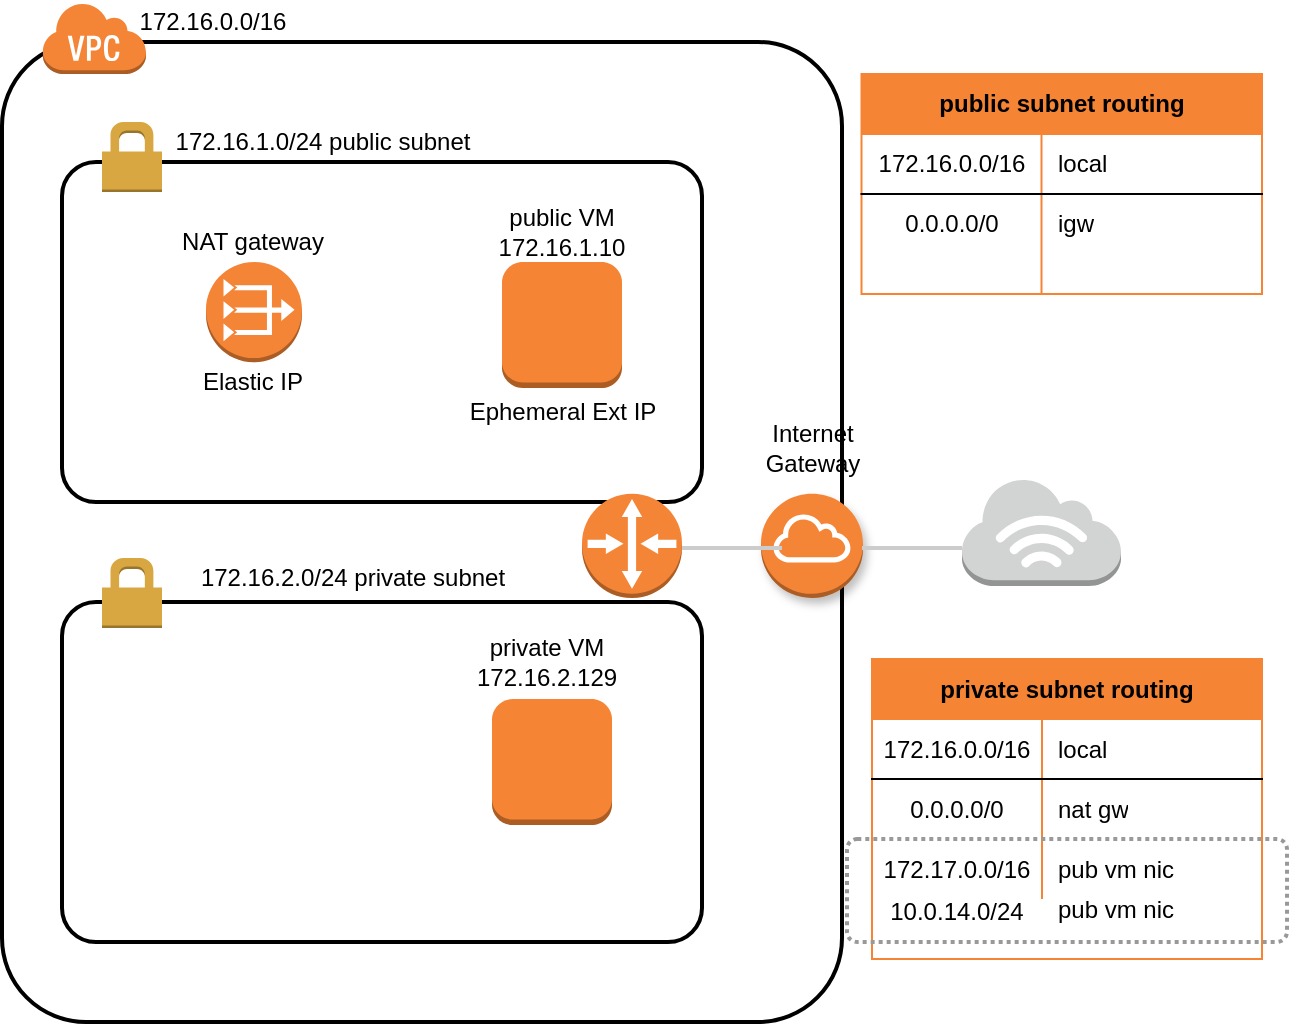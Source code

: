 <mxfile version="14.7.0" type="github">
  <diagram id="69ODIawF1eq9d_DgOKLX" name="Page-1">
    <mxGraphModel dx="973" dy="722" grid="1" gridSize="10" guides="1" tooltips="1" connect="1" arrows="1" fold="1" page="1" pageScale="1" pageWidth="850" pageHeight="1100" math="0" shadow="0">
      <root>
        <mxCell id="0" />
        <mxCell id="1" parent="0" />
        <mxCell id="h7EYVYlZc7-uSzHGC-yd-2" value="" style="rounded=1;arcSize=10;dashed=0;fillColor=none;gradientColor=none;strokeWidth=2;" parent="1" vertex="1">
          <mxGeometry x="180" y="120" width="420" height="490" as="geometry" />
        </mxCell>
        <mxCell id="h7EYVYlZc7-uSzHGC-yd-3" value="" style="dashed=0;html=1;shape=mxgraph.aws3.virtual_private_cloud;fillColor=#F58536;gradientColor=none;dashed=0;" parent="1" vertex="1">
          <mxGeometry x="200" y="100" width="52" height="36" as="geometry" />
        </mxCell>
        <mxCell id="h7EYVYlZc7-uSzHGC-yd-4" value="" style="rounded=1;arcSize=10;dashed=0;fillColor=none;gradientColor=none;strokeWidth=2;" parent="1" vertex="1">
          <mxGeometry x="210" y="180" width="320" height="170" as="geometry" />
        </mxCell>
        <mxCell id="h7EYVYlZc7-uSzHGC-yd-5" value="" style="dashed=0;html=1;shape=mxgraph.aws3.permissions;fillColor=#D9A741;gradientColor=none;dashed=0;" parent="1" vertex="1">
          <mxGeometry x="230" y="160" width="30" height="35" as="geometry" />
        </mxCell>
        <mxCell id="h7EYVYlZc7-uSzHGC-yd-10" value="" style="rounded=1;arcSize=10;dashed=0;fillColor=none;gradientColor=none;strokeWidth=2;" parent="1" vertex="1">
          <mxGeometry x="210" y="400" width="320" height="170" as="geometry" />
        </mxCell>
        <mxCell id="h7EYVYlZc7-uSzHGC-yd-11" value="" style="dashed=0;html=1;shape=mxgraph.aws3.permissions;fillColor=#D9A741;gradientColor=none;dashed=0;" parent="1" vertex="1">
          <mxGeometry x="230" y="378" width="30" height="35" as="geometry" />
        </mxCell>
        <mxCell id="h7EYVYlZc7-uSzHGC-yd-12" value="" style="outlineConnect=0;dashed=0;verticalLabelPosition=bottom;verticalAlign=top;align=center;html=1;shape=mxgraph.aws3.instance;gradientColor=none;strokeColor=#F58534;strokeWidth=1;shadow=0;fillColor=#F58534;" parent="1" vertex="1">
          <mxGeometry x="430" y="230" width="60" height="63" as="geometry" />
        </mxCell>
        <mxCell id="h7EYVYlZc7-uSzHGC-yd-15" value="" style="outlineConnect=0;dashed=0;verticalLabelPosition=bottom;verticalAlign=top;align=center;html=1;shape=mxgraph.aws3.router;fillColor=#F58536;gradientColor=none;" parent="1" vertex="1">
          <mxGeometry x="470" y="345.83" width="50" height="52.17" as="geometry" />
        </mxCell>
        <mxCell id="h7EYVYlZc7-uSzHGC-yd-17" value="172.16.0.0/16" style="text;html=1;align=center;verticalAlign=middle;resizable=0;points=[];autosize=1;strokeColor=none;" parent="1" vertex="1">
          <mxGeometry x="240" y="100" width="90" height="20" as="geometry" />
        </mxCell>
        <mxCell id="h7EYVYlZc7-uSzHGC-yd-20" value="172.16.1.0/24 public subnet" style="text;html=1;align=center;verticalAlign=middle;resizable=0;points=[];autosize=1;strokeColor=none;" parent="1" vertex="1">
          <mxGeometry x="260" y="160" width="160" height="20" as="geometry" />
        </mxCell>
        <mxCell id="h7EYVYlZc7-uSzHGC-yd-21" value="172.16.2.0/24 private subnet" style="text;html=1;align=center;verticalAlign=middle;resizable=0;points=[];autosize=1;strokeColor=none;" parent="1" vertex="1">
          <mxGeometry x="270" y="378" width="170" height="20" as="geometry" />
        </mxCell>
        <mxCell id="V-493F1esPn7OcCI-V61-1" value="&lt;div&gt;private VM&lt;/div&gt;&lt;div&gt;172.16.2.129&lt;/div&gt;" style="text;html=1;strokeColor=none;fillColor=none;align=center;verticalAlign=middle;whiteSpace=wrap;rounded=0;" vertex="1" parent="1">
          <mxGeometry x="425" y="420" width="55" height="20" as="geometry" />
        </mxCell>
        <mxCell id="V-493F1esPn7OcCI-V61-2" value="" style="outlineConnect=0;dashed=0;verticalLabelPosition=bottom;verticalAlign=top;align=center;html=1;shape=mxgraph.aws3.instance;fillColor=#F58534;gradientColor=none;shadow=0;strokeColor=#F58534;strokeWidth=1;" vertex="1" parent="1">
          <mxGeometry x="425" y="448.5" width="60" height="63" as="geometry" />
        </mxCell>
        <mxCell id="V-493F1esPn7OcCI-V61-3" value="&lt;div&gt;public VM&lt;/div&gt;&lt;div&gt;172.16.1.10&lt;/div&gt;" style="text;html=1;strokeColor=none;fillColor=none;align=center;verticalAlign=middle;whiteSpace=wrap;rounded=0;" vertex="1" parent="1">
          <mxGeometry x="435" y="205" width="50" height="20" as="geometry" />
        </mxCell>
        <mxCell id="V-493F1esPn7OcCI-V61-5" value="" style="outlineConnect=0;dashed=0;verticalLabelPosition=bottom;verticalAlign=top;align=center;html=1;shape=mxgraph.aws3.internet_gateway;fillColor=#F58536;gradientColor=none;shadow=1;strokeColor=#F58534;strokeWidth=1;" vertex="1" parent="1">
          <mxGeometry x="559.5" y="345.83" width="51" height="52.17" as="geometry" />
        </mxCell>
        <mxCell id="V-493F1esPn7OcCI-V61-6" value="" style="outlineConnect=0;dashed=0;verticalLabelPosition=bottom;verticalAlign=top;align=center;html=1;shape=mxgraph.aws3.vpc_nat_gateway;fillColor=#F58536;gradientColor=none;shadow=0;strokeColor=#F58534;strokeWidth=1;" vertex="1" parent="1">
          <mxGeometry x="282" y="230" width="48" height="50.09" as="geometry" />
        </mxCell>
        <mxCell id="V-493F1esPn7OcCI-V61-8" value="" style="outlineConnect=0;dashed=0;verticalLabelPosition=bottom;verticalAlign=top;align=center;html=1;shape=mxgraph.aws3.internet_3;fillColor=#D2D3D3;gradientColor=none;shadow=0;strokeColor=#F58534;strokeWidth=1;" vertex="1" parent="1">
          <mxGeometry x="660" y="338" width="79.5" height="54" as="geometry" />
        </mxCell>
        <mxCell id="V-493F1esPn7OcCI-V61-18" value="&lt;div&gt;NAT gateway&lt;/div&gt;" style="text;html=1;align=center;verticalAlign=middle;resizable=0;points=[];autosize=1;strokeColor=none;" vertex="1" parent="1">
          <mxGeometry x="260" y="210" width="90" height="20" as="geometry" />
        </mxCell>
        <mxCell id="V-493F1esPn7OcCI-V61-19" value="&lt;div&gt;Internet&lt;/div&gt;&lt;div&gt;Gateway&lt;/div&gt;" style="text;html=1;align=center;verticalAlign=middle;resizable=0;points=[];autosize=1;strokeColor=none;" vertex="1" parent="1">
          <mxGeometry x="555" y="308.0" width="60" height="30" as="geometry" />
        </mxCell>
        <mxCell id="V-493F1esPn7OcCI-V61-20" value="Elastic IP" style="text;html=1;align=center;verticalAlign=middle;resizable=0;points=[];autosize=1;strokeColor=none;" vertex="1" parent="1">
          <mxGeometry x="270" y="280.09" width="70" height="20" as="geometry" />
        </mxCell>
        <mxCell id="V-493F1esPn7OcCI-V61-36" value="public subnet routing" style="shape=table;html=1;whiteSpace=wrap;startSize=30;container=1;collapsible=0;childLayout=tableLayout;fixedRows=1;rowLines=0;fontStyle=1;align=center;shadow=0;strokeColor=#F58534;strokeWidth=1;fillColor=#F58534;" vertex="1" parent="1">
          <mxGeometry x="609.75" y="136" width="200.25" height="110" as="geometry" />
        </mxCell>
        <mxCell id="V-493F1esPn7OcCI-V61-37" value="" style="shape=partialRectangle;html=1;whiteSpace=wrap;collapsible=0;dropTarget=0;pointerEvents=0;fillColor=none;top=0;left=0;bottom=1;right=0;points=[[0,0.5],[1,0.5]];portConstraint=eastwest;" vertex="1" parent="V-493F1esPn7OcCI-V61-36">
          <mxGeometry y="30" width="200.25" height="30" as="geometry" />
        </mxCell>
        <mxCell id="V-493F1esPn7OcCI-V61-38" value="172.16.0.0/16" style="shape=partialRectangle;html=1;whiteSpace=wrap;connectable=0;fillColor=none;top=0;left=0;bottom=0;right=0;overflow=hidden;" vertex="1" parent="V-493F1esPn7OcCI-V61-37">
          <mxGeometry width="90" height="30" as="geometry" />
        </mxCell>
        <mxCell id="V-493F1esPn7OcCI-V61-39" value="local" style="shape=partialRectangle;html=1;whiteSpace=wrap;connectable=0;fillColor=none;top=0;left=0;bottom=0;right=0;align=left;spacingLeft=6;overflow=hidden;" vertex="1" parent="V-493F1esPn7OcCI-V61-37">
          <mxGeometry x="90" width="110" height="30" as="geometry" />
        </mxCell>
        <mxCell id="V-493F1esPn7OcCI-V61-40" value="" style="shape=partialRectangle;html=1;whiteSpace=wrap;collapsible=0;dropTarget=0;pointerEvents=0;fillColor=none;top=0;left=0;bottom=0;right=0;points=[[0,0.5],[1,0.5]];portConstraint=eastwest;" vertex="1" parent="V-493F1esPn7OcCI-V61-36">
          <mxGeometry y="60" width="200.25" height="30" as="geometry" />
        </mxCell>
        <mxCell id="V-493F1esPn7OcCI-V61-41" value="0.0.0.0/0" style="shape=partialRectangle;html=1;whiteSpace=wrap;connectable=0;fillColor=none;top=0;left=0;bottom=0;right=0;overflow=hidden;" vertex="1" parent="V-493F1esPn7OcCI-V61-40">
          <mxGeometry width="90" height="30" as="geometry" />
        </mxCell>
        <mxCell id="V-493F1esPn7OcCI-V61-42" value="igw" style="shape=partialRectangle;html=1;whiteSpace=wrap;connectable=0;fillColor=none;top=0;left=0;bottom=0;right=0;align=left;spacingLeft=6;overflow=hidden;" vertex="1" parent="V-493F1esPn7OcCI-V61-40">
          <mxGeometry x="90" width="110" height="30" as="geometry" />
        </mxCell>
        <mxCell id="V-493F1esPn7OcCI-V61-43" value="" style="shape=partialRectangle;html=1;whiteSpace=wrap;collapsible=0;dropTarget=0;pointerEvents=0;fillColor=none;top=0;left=0;bottom=0;right=0;points=[[0,0.5],[1,0.5]];portConstraint=eastwest;" vertex="1" parent="V-493F1esPn7OcCI-V61-36">
          <mxGeometry y="90" width="200.25" height="20" as="geometry" />
        </mxCell>
        <mxCell id="V-493F1esPn7OcCI-V61-44" value="" style="shape=partialRectangle;html=1;whiteSpace=wrap;connectable=0;fillColor=none;top=0;left=0;bottom=0;right=0;overflow=hidden;" vertex="1" parent="V-493F1esPn7OcCI-V61-43">
          <mxGeometry width="90" height="20" as="geometry" />
        </mxCell>
        <mxCell id="V-493F1esPn7OcCI-V61-45" value="" style="shape=partialRectangle;html=1;whiteSpace=wrap;connectable=0;fillColor=none;top=0;left=0;bottom=0;right=0;align=left;spacingLeft=6;overflow=hidden;" vertex="1" parent="V-493F1esPn7OcCI-V61-43">
          <mxGeometry x="90" width="110" height="20" as="geometry" />
        </mxCell>
        <mxCell id="V-493F1esPn7OcCI-V61-56" value="private subnet routing" style="shape=table;html=1;whiteSpace=wrap;startSize=30;container=1;collapsible=0;childLayout=tableLayout;fixedRows=1;rowLines=0;fontStyle=1;align=center;shadow=0;strokeColor=#F58534;strokeWidth=1;fillColor=#F58534;" vertex="1" parent="1">
          <mxGeometry x="615" y="428.5" width="195" height="150" as="geometry" />
        </mxCell>
        <mxCell id="V-493F1esPn7OcCI-V61-57" value="" style="shape=partialRectangle;html=1;whiteSpace=wrap;collapsible=0;dropTarget=0;pointerEvents=0;fillColor=none;top=0;left=0;bottom=1;right=0;points=[[0,0.5],[1,0.5]];portConstraint=eastwest;" vertex="1" parent="V-493F1esPn7OcCI-V61-56">
          <mxGeometry y="30" width="195" height="30" as="geometry" />
        </mxCell>
        <mxCell id="V-493F1esPn7OcCI-V61-58" value="172.16.0.0/16" style="shape=partialRectangle;html=1;whiteSpace=wrap;connectable=0;fillColor=none;top=0;left=0;bottom=0;right=0;overflow=hidden;" vertex="1" parent="V-493F1esPn7OcCI-V61-57">
          <mxGeometry width="85" height="30" as="geometry" />
        </mxCell>
        <mxCell id="V-493F1esPn7OcCI-V61-59" value="local" style="shape=partialRectangle;html=1;whiteSpace=wrap;connectable=0;fillColor=none;top=0;left=0;bottom=0;right=0;align=left;spacingLeft=6;overflow=hidden;" vertex="1" parent="V-493F1esPn7OcCI-V61-57">
          <mxGeometry x="85" width="110" height="30" as="geometry" />
        </mxCell>
        <mxCell id="V-493F1esPn7OcCI-V61-60" value="" style="shape=partialRectangle;html=1;whiteSpace=wrap;collapsible=0;dropTarget=0;pointerEvents=0;fillColor=none;top=0;left=0;bottom=0;right=0;points=[[0,0.5],[1,0.5]];portConstraint=eastwest;" vertex="1" parent="V-493F1esPn7OcCI-V61-56">
          <mxGeometry y="60" width="195" height="30" as="geometry" />
        </mxCell>
        <mxCell id="V-493F1esPn7OcCI-V61-61" value="0.0.0.0/0" style="shape=partialRectangle;html=1;whiteSpace=wrap;connectable=0;fillColor=none;top=0;left=0;bottom=0;right=0;overflow=hidden;" vertex="1" parent="V-493F1esPn7OcCI-V61-60">
          <mxGeometry width="85" height="30" as="geometry" />
        </mxCell>
        <mxCell id="V-493F1esPn7OcCI-V61-62" value="nat gw" style="shape=partialRectangle;html=1;whiteSpace=wrap;connectable=0;fillColor=none;top=0;left=0;bottom=0;right=0;align=left;spacingLeft=6;overflow=hidden;" vertex="1" parent="V-493F1esPn7OcCI-V61-60">
          <mxGeometry x="85" width="110" height="30" as="geometry" />
        </mxCell>
        <mxCell id="V-493F1esPn7OcCI-V61-63" value="" style="shape=partialRectangle;html=1;whiteSpace=wrap;collapsible=0;dropTarget=0;pointerEvents=0;fillColor=none;top=0;left=0;bottom=0;right=0;points=[[0,0.5],[1,0.5]];portConstraint=eastwest;" vertex="1" parent="V-493F1esPn7OcCI-V61-56">
          <mxGeometry y="90" width="195" height="30" as="geometry" />
        </mxCell>
        <mxCell id="V-493F1esPn7OcCI-V61-64" value="172.17.0.0/16" style="shape=partialRectangle;html=1;whiteSpace=wrap;connectable=0;top=0;left=0;bottom=0;right=0;overflow=hidden;fillColor=none;" vertex="1" parent="V-493F1esPn7OcCI-V61-63">
          <mxGeometry width="85" height="30" as="geometry" />
        </mxCell>
        <mxCell id="V-493F1esPn7OcCI-V61-65" value="pub vm nic" style="shape=partialRectangle;html=1;whiteSpace=wrap;connectable=0;top=0;left=0;bottom=0;right=0;align=left;spacingLeft=6;overflow=hidden;fillColor=none;" vertex="1" parent="V-493F1esPn7OcCI-V61-63">
          <mxGeometry x="85" width="110" height="30" as="geometry" />
        </mxCell>
        <mxCell id="V-493F1esPn7OcCI-V61-79" value="10.0.14.0/24" style="shape=partialRectangle;html=1;whiteSpace=wrap;connectable=0;top=0;left=0;bottom=0;right=0;overflow=hidden;fillColor=none;" vertex="1" parent="1">
          <mxGeometry x="615" y="540" width="85" height="30" as="geometry" />
        </mxCell>
        <mxCell id="V-493F1esPn7OcCI-V61-80" value="pub vm nic" style="shape=partialRectangle;html=1;whiteSpace=wrap;connectable=0;top=0;left=0;bottom=0;right=0;align=left;spacingLeft=6;overflow=hidden;fillColor=none;" vertex="1" parent="1">
          <mxGeometry x="700" y="538.5" width="110" height="30" as="geometry" />
        </mxCell>
        <mxCell id="V-493F1esPn7OcCI-V61-84" value="" style="line;strokeWidth=2;html=1;shadow=0;fontColor=#333333;fillColor=none;strokeColor=#CCCCCC;" vertex="1" parent="1">
          <mxGeometry x="610" y="368" width="50" height="10" as="geometry" />
        </mxCell>
        <mxCell id="V-493F1esPn7OcCI-V61-85" value="" style="line;strokeWidth=2;html=1;shadow=0;fontColor=#333333;fillColor=none;strokeColor=#CCCCCC;" vertex="1" parent="1">
          <mxGeometry x="520" y="368" width="50" height="10" as="geometry" />
        </mxCell>
        <mxCell id="V-493F1esPn7OcCI-V61-87" value="Ephemeral Ext IP" style="text;html=1;align=center;verticalAlign=middle;resizable=0;points=[];autosize=1;strokeColor=none;" vertex="1" parent="1">
          <mxGeometry x="405" y="295" width="110" height="20" as="geometry" />
        </mxCell>
        <mxCell id="V-493F1esPn7OcCI-V61-93" value="" style="rounded=1;arcSize=10;dashed=1;fillColor=none;gradientColor=none;dashPattern=1 1;strokeWidth=2;shadow=0;strokeColor=#999999;" vertex="1" parent="1">
          <mxGeometry x="602.5" y="518.5" width="220" height="51.5" as="geometry" />
        </mxCell>
      </root>
    </mxGraphModel>
  </diagram>
</mxfile>
